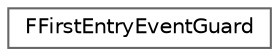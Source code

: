 digraph "Graphical Class Hierarchy"
{
 // INTERACTIVE_SVG=YES
 // LATEX_PDF_SIZE
  bgcolor="transparent";
  edge [fontname=Helvetica,fontsize=10,labelfontname=Helvetica,labelfontsize=10];
  node [fontname=Helvetica,fontsize=10,shape=box,height=0.2,width=0.4];
  rankdir="LR";
  Node0 [id="Node000000",label="FFirstEntryEventGuard",height=0.2,width=0.4,color="grey40", fillcolor="white", style="filled",URL="$de/d08/structFFirstEntryEventGuard.html",tooltip=" "];
}
